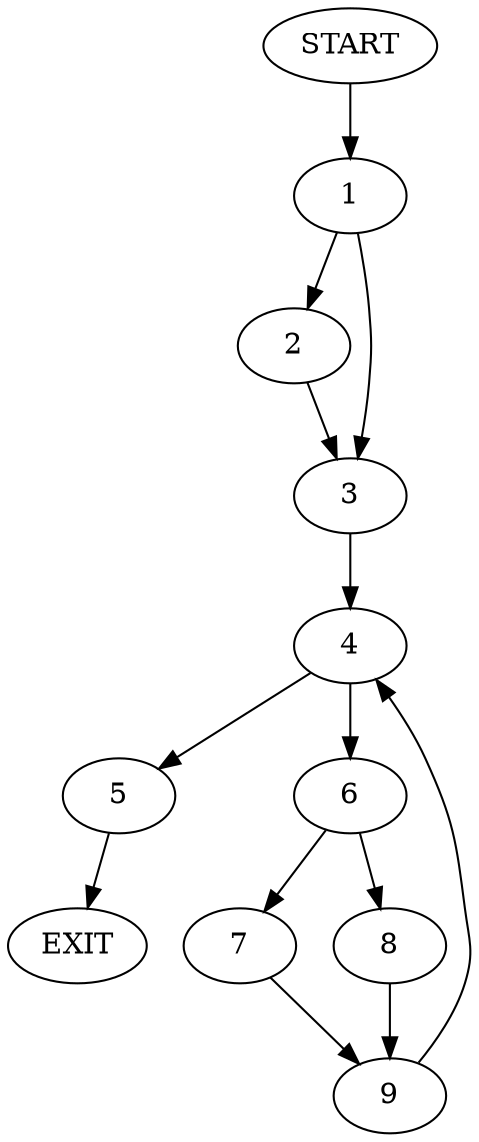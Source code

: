 digraph {
0 [label="START"]
10 [label="EXIT"]
0 -> 1
1 -> 2
1 -> 3
2 -> 3
3 -> 4
4 -> 5
4 -> 6
5 -> 10
6 -> 7
6 -> 8
7 -> 9
8 -> 9
9 -> 4
}
